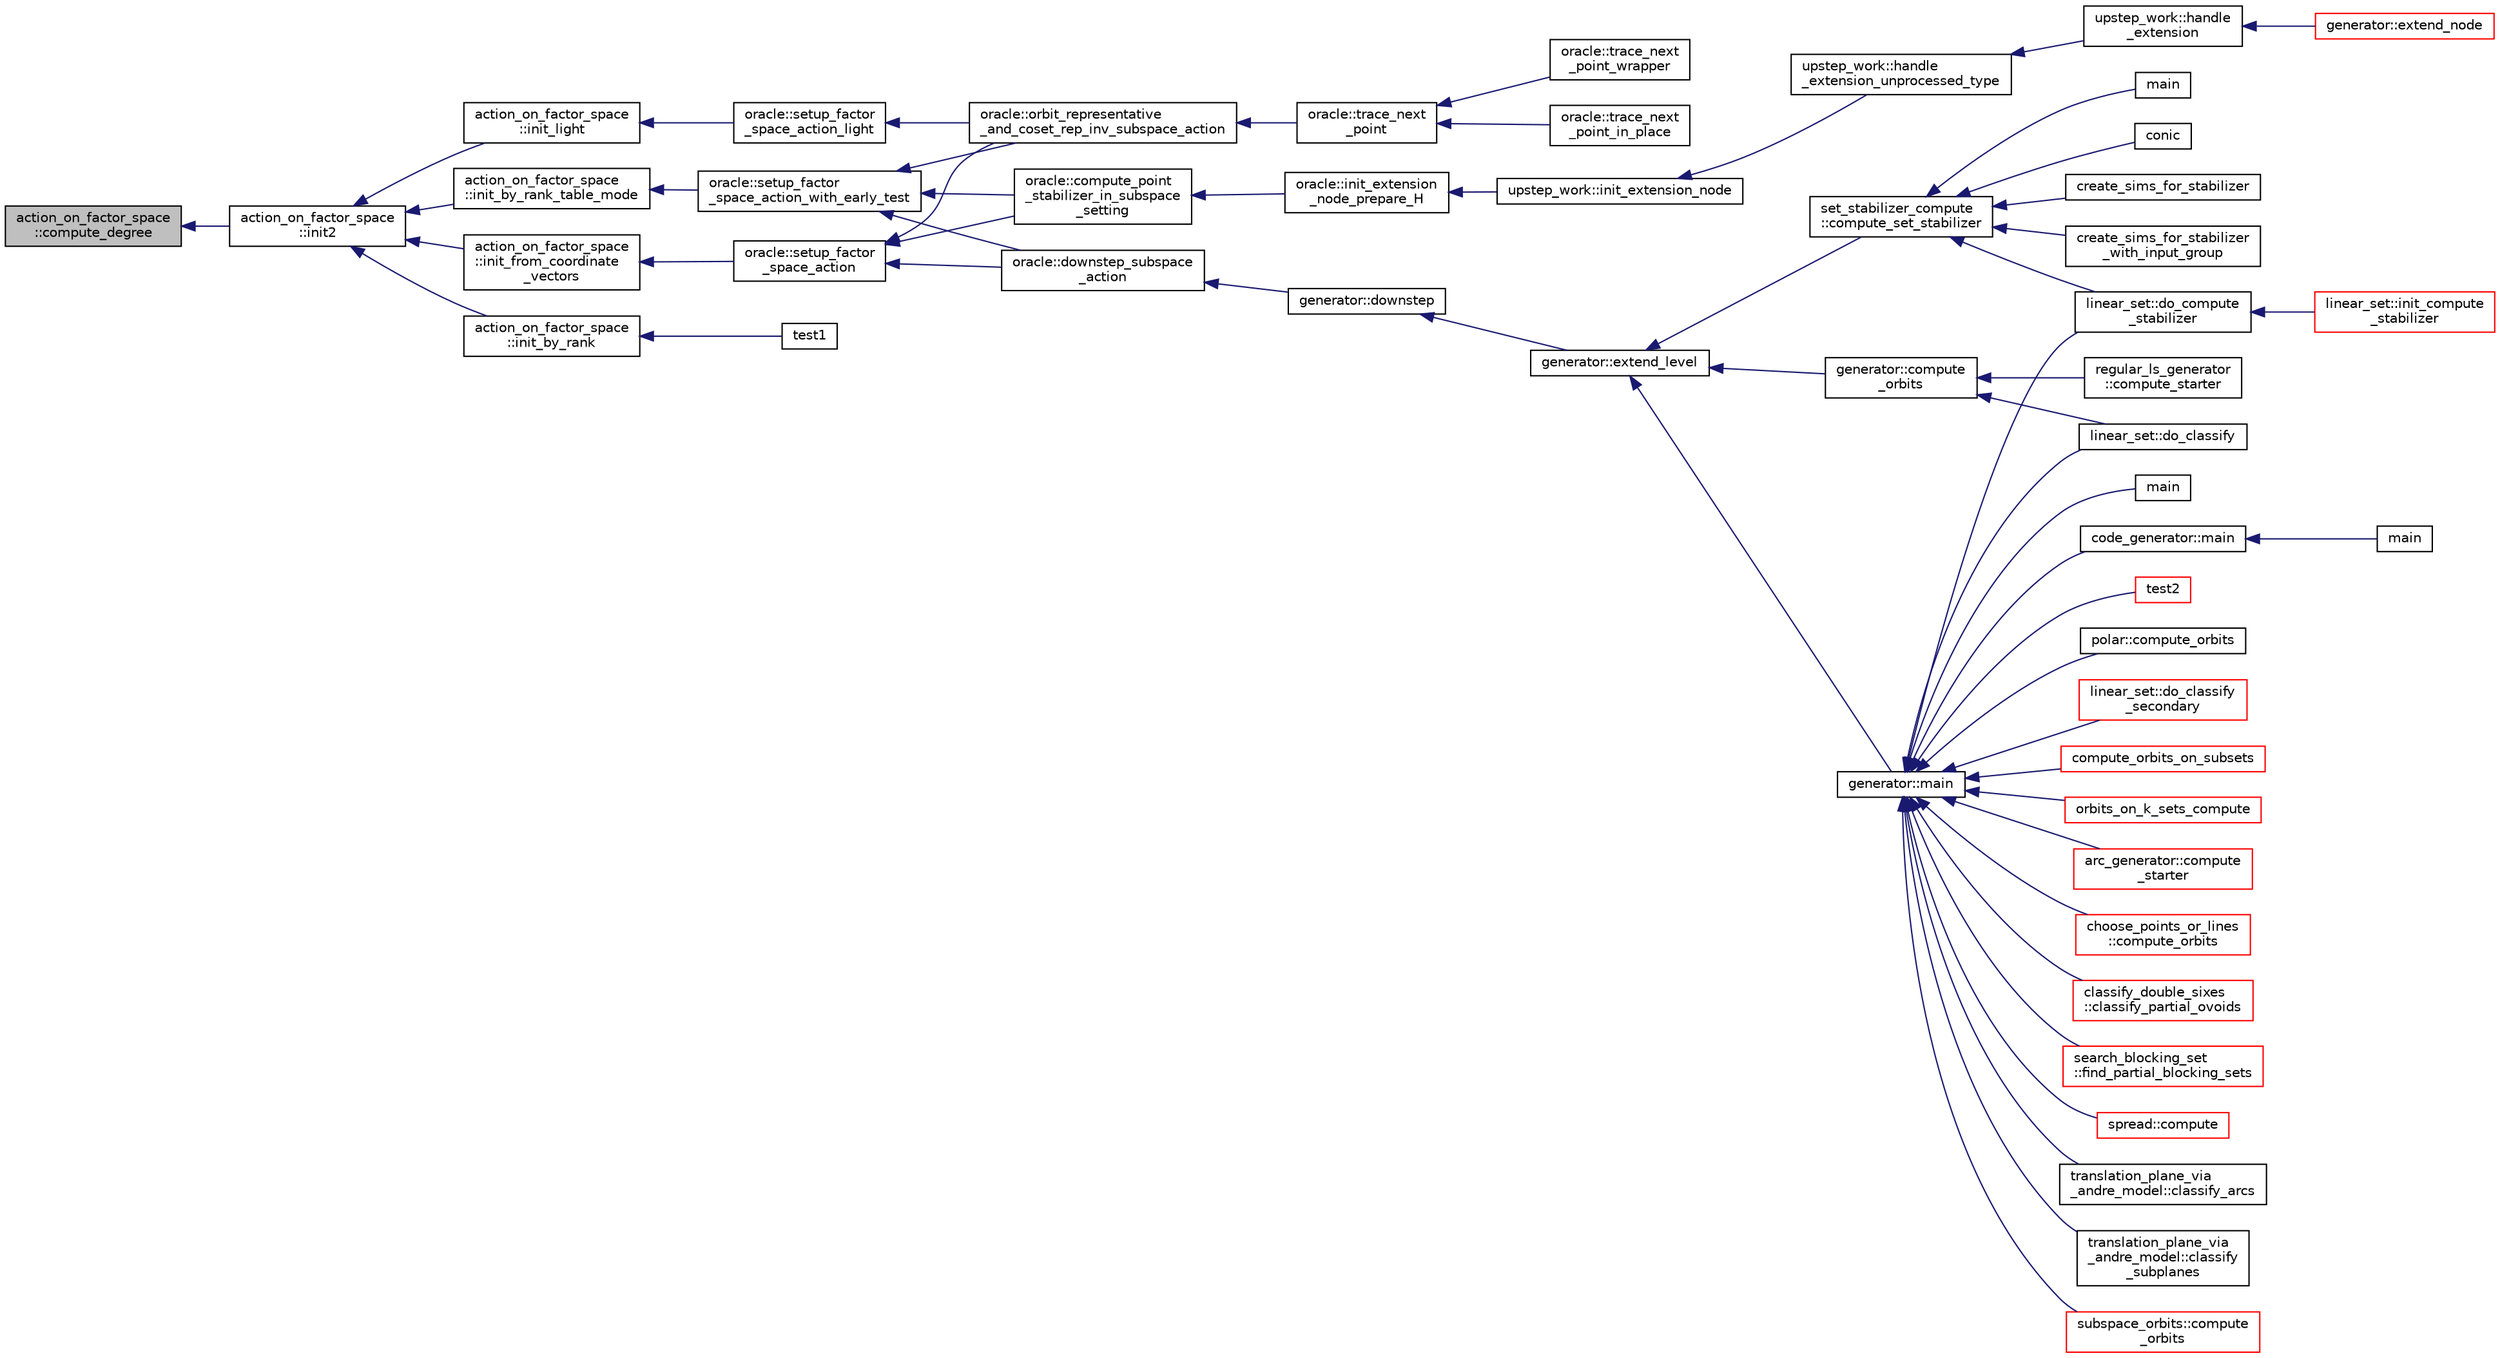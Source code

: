 digraph "action_on_factor_space::compute_degree"
{
  edge [fontname="Helvetica",fontsize="10",labelfontname="Helvetica",labelfontsize="10"];
  node [fontname="Helvetica",fontsize="10",shape=record];
  rankdir="LR";
  Node9 [label="action_on_factor_space\l::compute_degree",height=0.2,width=0.4,color="black", fillcolor="grey75", style="filled", fontcolor="black"];
  Node9 -> Node10 [dir="back",color="midnightblue",fontsize="10",style="solid",fontname="Helvetica"];
  Node10 [label="action_on_factor_space\l::init2",height=0.2,width=0.4,color="black", fillcolor="white", style="filled",URL="$d5/d25/classaction__on__factor__space.html#a19f5ed00bc68f67dd5bd331ff958df16"];
  Node10 -> Node11 [dir="back",color="midnightblue",fontsize="10",style="solid",fontname="Helvetica"];
  Node11 [label="action_on_factor_space\l::init_light",height=0.2,width=0.4,color="black", fillcolor="white", style="filled",URL="$d5/d25/classaction__on__factor__space.html#a3094fd6f1ed3d0428e5db510669e2d8a"];
  Node11 -> Node12 [dir="back",color="midnightblue",fontsize="10",style="solid",fontname="Helvetica"];
  Node12 [label="oracle::setup_factor\l_space_action_light",height=0.2,width=0.4,color="black", fillcolor="white", style="filled",URL="$d7/da7/classoracle.html#aaa6ca8694ae3452bc3ca812cbcc80fc7"];
  Node12 -> Node13 [dir="back",color="midnightblue",fontsize="10",style="solid",fontname="Helvetica"];
  Node13 [label="oracle::orbit_representative\l_and_coset_rep_inv_subspace_action",height=0.2,width=0.4,color="black", fillcolor="white", style="filled",URL="$d7/da7/classoracle.html#a5a4d27cde89e99450305410536b51915"];
  Node13 -> Node14 [dir="back",color="midnightblue",fontsize="10",style="solid",fontname="Helvetica"];
  Node14 [label="oracle::trace_next\l_point",height=0.2,width=0.4,color="black", fillcolor="white", style="filled",URL="$d7/da7/classoracle.html#ae86c3f9d4b95b5a6e88ee0959942ecde"];
  Node14 -> Node15 [dir="back",color="midnightblue",fontsize="10",style="solid",fontname="Helvetica"];
  Node15 [label="oracle::trace_next\l_point_wrapper",height=0.2,width=0.4,color="black", fillcolor="white", style="filled",URL="$d7/da7/classoracle.html#a33e1e9e4dde6fbecd7ae858576a7132f"];
  Node14 -> Node16 [dir="back",color="midnightblue",fontsize="10",style="solid",fontname="Helvetica"];
  Node16 [label="oracle::trace_next\l_point_in_place",height=0.2,width=0.4,color="black", fillcolor="white", style="filled",URL="$d7/da7/classoracle.html#a4dbea33418d5c0f550a960a5c83194a5"];
  Node10 -> Node17 [dir="back",color="midnightblue",fontsize="10",style="solid",fontname="Helvetica"];
  Node17 [label="action_on_factor_space\l::init_by_rank_table_mode",height=0.2,width=0.4,color="black", fillcolor="white", style="filled",URL="$d5/d25/classaction__on__factor__space.html#a646e085b55e8160d943415c0238b5906"];
  Node17 -> Node18 [dir="back",color="midnightblue",fontsize="10",style="solid",fontname="Helvetica"];
  Node18 [label="oracle::setup_factor\l_space_action_with_early_test",height=0.2,width=0.4,color="black", fillcolor="white", style="filled",URL="$d7/da7/classoracle.html#a7c26a85886666829e9727df91d2f01ad"];
  Node18 -> Node19 [dir="back",color="midnightblue",fontsize="10",style="solid",fontname="Helvetica"];
  Node19 [label="oracle::compute_point\l_stabilizer_in_subspace\l_setting",height=0.2,width=0.4,color="black", fillcolor="white", style="filled",URL="$d7/da7/classoracle.html#ac88b56b30c84a4b5cd9b75869d468025"];
  Node19 -> Node20 [dir="back",color="midnightblue",fontsize="10",style="solid",fontname="Helvetica"];
  Node20 [label="oracle::init_extension\l_node_prepare_H",height=0.2,width=0.4,color="black", fillcolor="white", style="filled",URL="$d7/da7/classoracle.html#a6a121e9674bbd011685430a95dbc1b77"];
  Node20 -> Node21 [dir="back",color="midnightblue",fontsize="10",style="solid",fontname="Helvetica"];
  Node21 [label="upstep_work::init_extension_node",height=0.2,width=0.4,color="black", fillcolor="white", style="filled",URL="$d2/dd6/classupstep__work.html#ad74931a4c6dc97102d405a755433297d"];
  Node21 -> Node22 [dir="back",color="midnightblue",fontsize="10",style="solid",fontname="Helvetica"];
  Node22 [label="upstep_work::handle\l_extension_unprocessed_type",height=0.2,width=0.4,color="black", fillcolor="white", style="filled",URL="$d2/dd6/classupstep__work.html#a4687dfab87eb7d0646cb79008dd3d32d"];
  Node22 -> Node23 [dir="back",color="midnightblue",fontsize="10",style="solid",fontname="Helvetica"];
  Node23 [label="upstep_work::handle\l_extension",height=0.2,width=0.4,color="black", fillcolor="white", style="filled",URL="$d2/dd6/classupstep__work.html#ad8ba22a74e9884f92e11340b24e6a6d6"];
  Node23 -> Node24 [dir="back",color="midnightblue",fontsize="10",style="solid",fontname="Helvetica"];
  Node24 [label="generator::extend_node",height=0.2,width=0.4,color="red", fillcolor="white", style="filled",URL="$d7/d73/classgenerator.html#ac71fa071cf218f54cdd9306a541744ae"];
  Node18 -> Node94 [dir="back",color="midnightblue",fontsize="10",style="solid",fontname="Helvetica"];
  Node94 [label="oracle::downstep_subspace\l_action",height=0.2,width=0.4,color="black", fillcolor="white", style="filled",URL="$d7/da7/classoracle.html#a26f568b84b1ca2c24f619278ac88c407"];
  Node94 -> Node95 [dir="back",color="midnightblue",fontsize="10",style="solid",fontname="Helvetica"];
  Node95 [label="generator::downstep",height=0.2,width=0.4,color="black", fillcolor="white", style="filled",URL="$d7/d73/classgenerator.html#ad90bc284af0b5f5beae960a0bd7a5b43"];
  Node95 -> Node26 [dir="back",color="midnightblue",fontsize="10",style="solid",fontname="Helvetica"];
  Node26 [label="generator::extend_level",height=0.2,width=0.4,color="black", fillcolor="white", style="filled",URL="$d7/d73/classgenerator.html#a91b84d80ccec0cd2136bc221c30e0f8e"];
  Node26 -> Node27 [dir="back",color="midnightblue",fontsize="10",style="solid",fontname="Helvetica"];
  Node27 [label="set_stabilizer_compute\l::compute_set_stabilizer",height=0.2,width=0.4,color="black", fillcolor="white", style="filled",URL="$d8/dc6/classset__stabilizer__compute.html#ad4f92074322e98c7cd0ed5d4f8486b76"];
  Node27 -> Node28 [dir="back",color="midnightblue",fontsize="10",style="solid",fontname="Helvetica"];
  Node28 [label="main",height=0.2,width=0.4,color="black", fillcolor="white", style="filled",URL="$db/d67/test__hyperoval_8_c.html#a3c04138a5bfe5d72780bb7e82a18e627"];
  Node27 -> Node29 [dir="back",color="midnightblue",fontsize="10",style="solid",fontname="Helvetica"];
  Node29 [label="conic",height=0.2,width=0.4,color="black", fillcolor="white", style="filled",URL="$d4/de8/conic_8_c.html#a96def9474b981a9d5831a9b48d85d652"];
  Node27 -> Node30 [dir="back",color="midnightblue",fontsize="10",style="solid",fontname="Helvetica"];
  Node30 [label="linear_set::do_compute\l_stabilizer",height=0.2,width=0.4,color="black", fillcolor="white", style="filled",URL="$dd/d86/classlinear__set.html#ae8f58ded28fb5370f4459cca42b7463b"];
  Node30 -> Node31 [dir="back",color="midnightblue",fontsize="10",style="solid",fontname="Helvetica"];
  Node31 [label="linear_set::init_compute\l_stabilizer",height=0.2,width=0.4,color="red", fillcolor="white", style="filled",URL="$dd/d86/classlinear__set.html#a0cc3eaec1896fdc977b62e94623b055b"];
  Node27 -> Node33 [dir="back",color="midnightblue",fontsize="10",style="solid",fontname="Helvetica"];
  Node33 [label="create_sims_for_stabilizer",height=0.2,width=0.4,color="black", fillcolor="white", style="filled",URL="$d0/d76/tl__algebra__and__number__theory_8h.html#af2c67d225072549409be710ac3cd30f8"];
  Node27 -> Node34 [dir="back",color="midnightblue",fontsize="10",style="solid",fontname="Helvetica"];
  Node34 [label="create_sims_for_stabilizer\l_with_input_group",height=0.2,width=0.4,color="black", fillcolor="white", style="filled",URL="$d0/d76/tl__algebra__and__number__theory_8h.html#af5482567a8d6ba5c2fe593bf6f7f9a0f"];
  Node26 -> Node35 [dir="back",color="midnightblue",fontsize="10",style="solid",fontname="Helvetica"];
  Node35 [label="generator::compute\l_orbits",height=0.2,width=0.4,color="black", fillcolor="white", style="filled",URL="$d7/d73/classgenerator.html#a23989bc20ecaaed39c4119c758367f40"];
  Node35 -> Node36 [dir="back",color="midnightblue",fontsize="10",style="solid",fontname="Helvetica"];
  Node36 [label="regular_ls_generator\l::compute_starter",height=0.2,width=0.4,color="black", fillcolor="white", style="filled",URL="$d2/dd8/classregular__ls__generator.html#aa38907741058694a73194b02ceb4a53d"];
  Node35 -> Node37 [dir="back",color="midnightblue",fontsize="10",style="solid",fontname="Helvetica"];
  Node37 [label="linear_set::do_classify",height=0.2,width=0.4,color="black", fillcolor="white", style="filled",URL="$dd/d86/classlinear__set.html#a3eb2dbce7fa8b71901dfc12f288ddd0c"];
  Node26 -> Node38 [dir="back",color="midnightblue",fontsize="10",style="solid",fontname="Helvetica"];
  Node38 [label="generator::main",height=0.2,width=0.4,color="black", fillcolor="white", style="filled",URL="$d7/d73/classgenerator.html#a01abff8e9f231bf0d82e2e8e0061f242"];
  Node38 -> Node39 [dir="back",color="midnightblue",fontsize="10",style="solid",fontname="Helvetica"];
  Node39 [label="main",height=0.2,width=0.4,color="black", fillcolor="white", style="filled",URL="$d2/d11/codes_8h.html#a217dbf8b442f20279ea00b898af96f52"];
  Node38 -> Node40 [dir="back",color="midnightblue",fontsize="10",style="solid",fontname="Helvetica"];
  Node40 [label="code_generator::main",height=0.2,width=0.4,color="black", fillcolor="white", style="filled",URL="$db/d37/classcode__generator.html#ab3cf3a306e4032c2b471ac95321c599f"];
  Node40 -> Node41 [dir="back",color="midnightblue",fontsize="10",style="solid",fontname="Helvetica"];
  Node41 [label="main",height=0.2,width=0.4,color="black", fillcolor="white", style="filled",URL="$d4/d4f/codes_8_c.html#a217dbf8b442f20279ea00b898af96f52"];
  Node38 -> Node42 [dir="back",color="midnightblue",fontsize="10",style="solid",fontname="Helvetica"];
  Node42 [label="test2",height=0.2,width=0.4,color="red", fillcolor="white", style="filled",URL="$d9/db0/factor__space_8_c.html#a39d73a812e5fd8f1bc111e948368cb10"];
  Node38 -> Node44 [dir="back",color="midnightblue",fontsize="10",style="solid",fontname="Helvetica"];
  Node44 [label="polar::compute_orbits",height=0.2,width=0.4,color="black", fillcolor="white", style="filled",URL="$da/d1c/classpolar.html#ac4c3c4f95d14c74ff4a3ec3f3479a1da"];
  Node38 -> Node37 [dir="back",color="midnightblue",fontsize="10",style="solid",fontname="Helvetica"];
  Node38 -> Node45 [dir="back",color="midnightblue",fontsize="10",style="solid",fontname="Helvetica"];
  Node45 [label="linear_set::do_classify\l_secondary",height=0.2,width=0.4,color="red", fillcolor="white", style="filled",URL="$dd/d86/classlinear__set.html#a47eb7f9995f3343abd3bdfbf9a9a9162"];
  Node38 -> Node30 [dir="back",color="midnightblue",fontsize="10",style="solid",fontname="Helvetica"];
  Node38 -> Node48 [dir="back",color="midnightblue",fontsize="10",style="solid",fontname="Helvetica"];
  Node48 [label="compute_orbits_on_subsets",height=0.2,width=0.4,color="red", fillcolor="white", style="filled",URL="$d3/d35/snakes__and__ladders__global_8_c.html#af33697aede0480110b1227f727252637"];
  Node38 -> Node66 [dir="back",color="midnightblue",fontsize="10",style="solid",fontname="Helvetica"];
  Node66 [label="orbits_on_k_sets_compute",height=0.2,width=0.4,color="red", fillcolor="white", style="filled",URL="$d3/d35/snakes__and__ladders__global_8_c.html#a96743526b15703539d544499276aaa71"];
  Node38 -> Node77 [dir="back",color="midnightblue",fontsize="10",style="solid",fontname="Helvetica"];
  Node77 [label="arc_generator::compute\l_starter",height=0.2,width=0.4,color="red", fillcolor="white", style="filled",URL="$d4/d21/classarc__generator.html#aad1dcec3a1c302e743d574bd1ac857d9"];
  Node38 -> Node82 [dir="back",color="midnightblue",fontsize="10",style="solid",fontname="Helvetica"];
  Node82 [label="choose_points_or_lines\l::compute_orbits",height=0.2,width=0.4,color="red", fillcolor="white", style="filled",URL="$d6/d75/classchoose__points__or__lines.html#adc353e2d41dc8a39563322c8cdd85f61"];
  Node38 -> Node84 [dir="back",color="midnightblue",fontsize="10",style="solid",fontname="Helvetica"];
  Node84 [label="classify_double_sixes\l::classify_partial_ovoids",height=0.2,width=0.4,color="red", fillcolor="white", style="filled",URL="$dd/d23/classclassify__double__sixes.html#a2253fca143a0e8a3e39655eb05668ae9"];
  Node38 -> Node86 [dir="back",color="midnightblue",fontsize="10",style="solid",fontname="Helvetica"];
  Node86 [label="search_blocking_set\l::find_partial_blocking_sets",height=0.2,width=0.4,color="red", fillcolor="white", style="filled",URL="$dc/d36/classsearch__blocking__set.html#ad3fdb3d356db75a02c406bc9d4e9e9b6"];
  Node38 -> Node88 [dir="back",color="midnightblue",fontsize="10",style="solid",fontname="Helvetica"];
  Node88 [label="spread::compute",height=0.2,width=0.4,color="red", fillcolor="white", style="filled",URL="$da/dc1/classspread.html#a9674466d3e03b8dad79882299c638a21"];
  Node38 -> Node90 [dir="back",color="midnightblue",fontsize="10",style="solid",fontname="Helvetica"];
  Node90 [label="translation_plane_via\l_andre_model::classify_arcs",height=0.2,width=0.4,color="black", fillcolor="white", style="filled",URL="$d1/dcc/classtranslation__plane__via__andre__model.html#ac8f002e812a8b152d41e806688601c5e"];
  Node38 -> Node91 [dir="back",color="midnightblue",fontsize="10",style="solid",fontname="Helvetica"];
  Node91 [label="translation_plane_via\l_andre_model::classify\l_subplanes",height=0.2,width=0.4,color="black", fillcolor="white", style="filled",URL="$d1/dcc/classtranslation__plane__via__andre__model.html#a794fefa95f0a7f7b887133375988ee55"];
  Node38 -> Node92 [dir="back",color="midnightblue",fontsize="10",style="solid",fontname="Helvetica"];
  Node92 [label="subspace_orbits::compute\l_orbits",height=0.2,width=0.4,color="red", fillcolor="white", style="filled",URL="$d2/d9f/classsubspace__orbits.html#a2778f8d49cde1675de1ef6acfe180b63"];
  Node18 -> Node13 [dir="back",color="midnightblue",fontsize="10",style="solid",fontname="Helvetica"];
  Node10 -> Node96 [dir="back",color="midnightblue",fontsize="10",style="solid",fontname="Helvetica"];
  Node96 [label="action_on_factor_space\l::init_by_rank",height=0.2,width=0.4,color="black", fillcolor="white", style="filled",URL="$d5/d25/classaction__on__factor__space.html#a5ef5176e6858a3fbc4336a242ba9b1b4"];
  Node96 -> Node97 [dir="back",color="midnightblue",fontsize="10",style="solid",fontname="Helvetica"];
  Node97 [label="test1",height=0.2,width=0.4,color="black", fillcolor="white", style="filled",URL="$d9/db0/factor__space_8_c.html#ae2a201e46836d85cb2c5579a837b641a"];
  Node10 -> Node98 [dir="back",color="midnightblue",fontsize="10",style="solid",fontname="Helvetica"];
  Node98 [label="action_on_factor_space\l::init_from_coordinate\l_vectors",height=0.2,width=0.4,color="black", fillcolor="white", style="filled",URL="$d5/d25/classaction__on__factor__space.html#a6350f7cf938babd5be3847ac7c8eaac8"];
  Node98 -> Node99 [dir="back",color="midnightblue",fontsize="10",style="solid",fontname="Helvetica"];
  Node99 [label="oracle::setup_factor\l_space_action",height=0.2,width=0.4,color="black", fillcolor="white", style="filled",URL="$d7/da7/classoracle.html#a181e076f112ba1f32f5fb4e8abebdb18"];
  Node99 -> Node19 [dir="back",color="midnightblue",fontsize="10",style="solid",fontname="Helvetica"];
  Node99 -> Node94 [dir="back",color="midnightblue",fontsize="10",style="solid",fontname="Helvetica"];
  Node99 -> Node13 [dir="back",color="midnightblue",fontsize="10",style="solid",fontname="Helvetica"];
}
